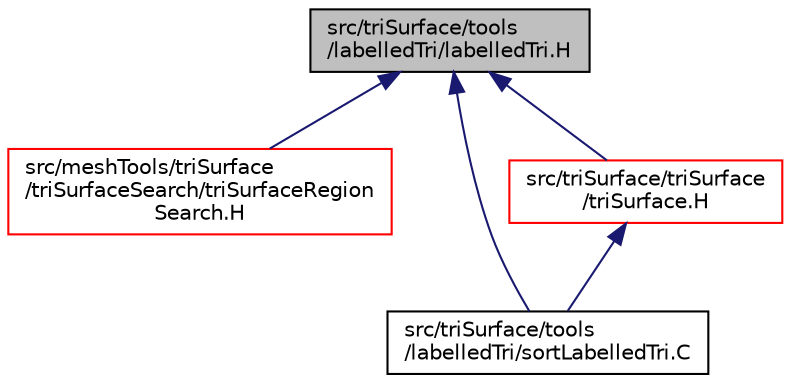 digraph "src/triSurface/tools/labelledTri/labelledTri.H"
{
  bgcolor="transparent";
  edge [fontname="Helvetica",fontsize="10",labelfontname="Helvetica",labelfontsize="10"];
  node [fontname="Helvetica",fontsize="10",shape=record];
  Node1 [label="src/triSurface/tools\l/labelledTri/labelledTri.H",height=0.2,width=0.4,color="black", fillcolor="grey75", style="filled", fontcolor="black"];
  Node1 -> Node2 [dir="back",color="midnightblue",fontsize="10",style="solid",fontname="Helvetica"];
  Node2 [label="src/meshTools/triSurface\l/triSurfaceSearch/triSurfaceRegion\lSearch.H",height=0.2,width=0.4,color="red",URL="$a07522.html"];
  Node1 -> Node3 [dir="back",color="midnightblue",fontsize="10",style="solid",fontname="Helvetica"];
  Node3 [label="src/triSurface/tools\l/labelledTri/sortLabelledTri.C",height=0.2,width=0.4,color="black",URL="$a10491.html"];
  Node1 -> Node4 [dir="back",color="midnightblue",fontsize="10",style="solid",fontname="Helvetica"];
  Node4 [label="src/triSurface/triSurface\l/triSurface.H",height=0.2,width=0.4,color="red",URL="$a10522.html"];
  Node4 -> Node3 [dir="back",color="midnightblue",fontsize="10",style="solid",fontname="Helvetica"];
}
